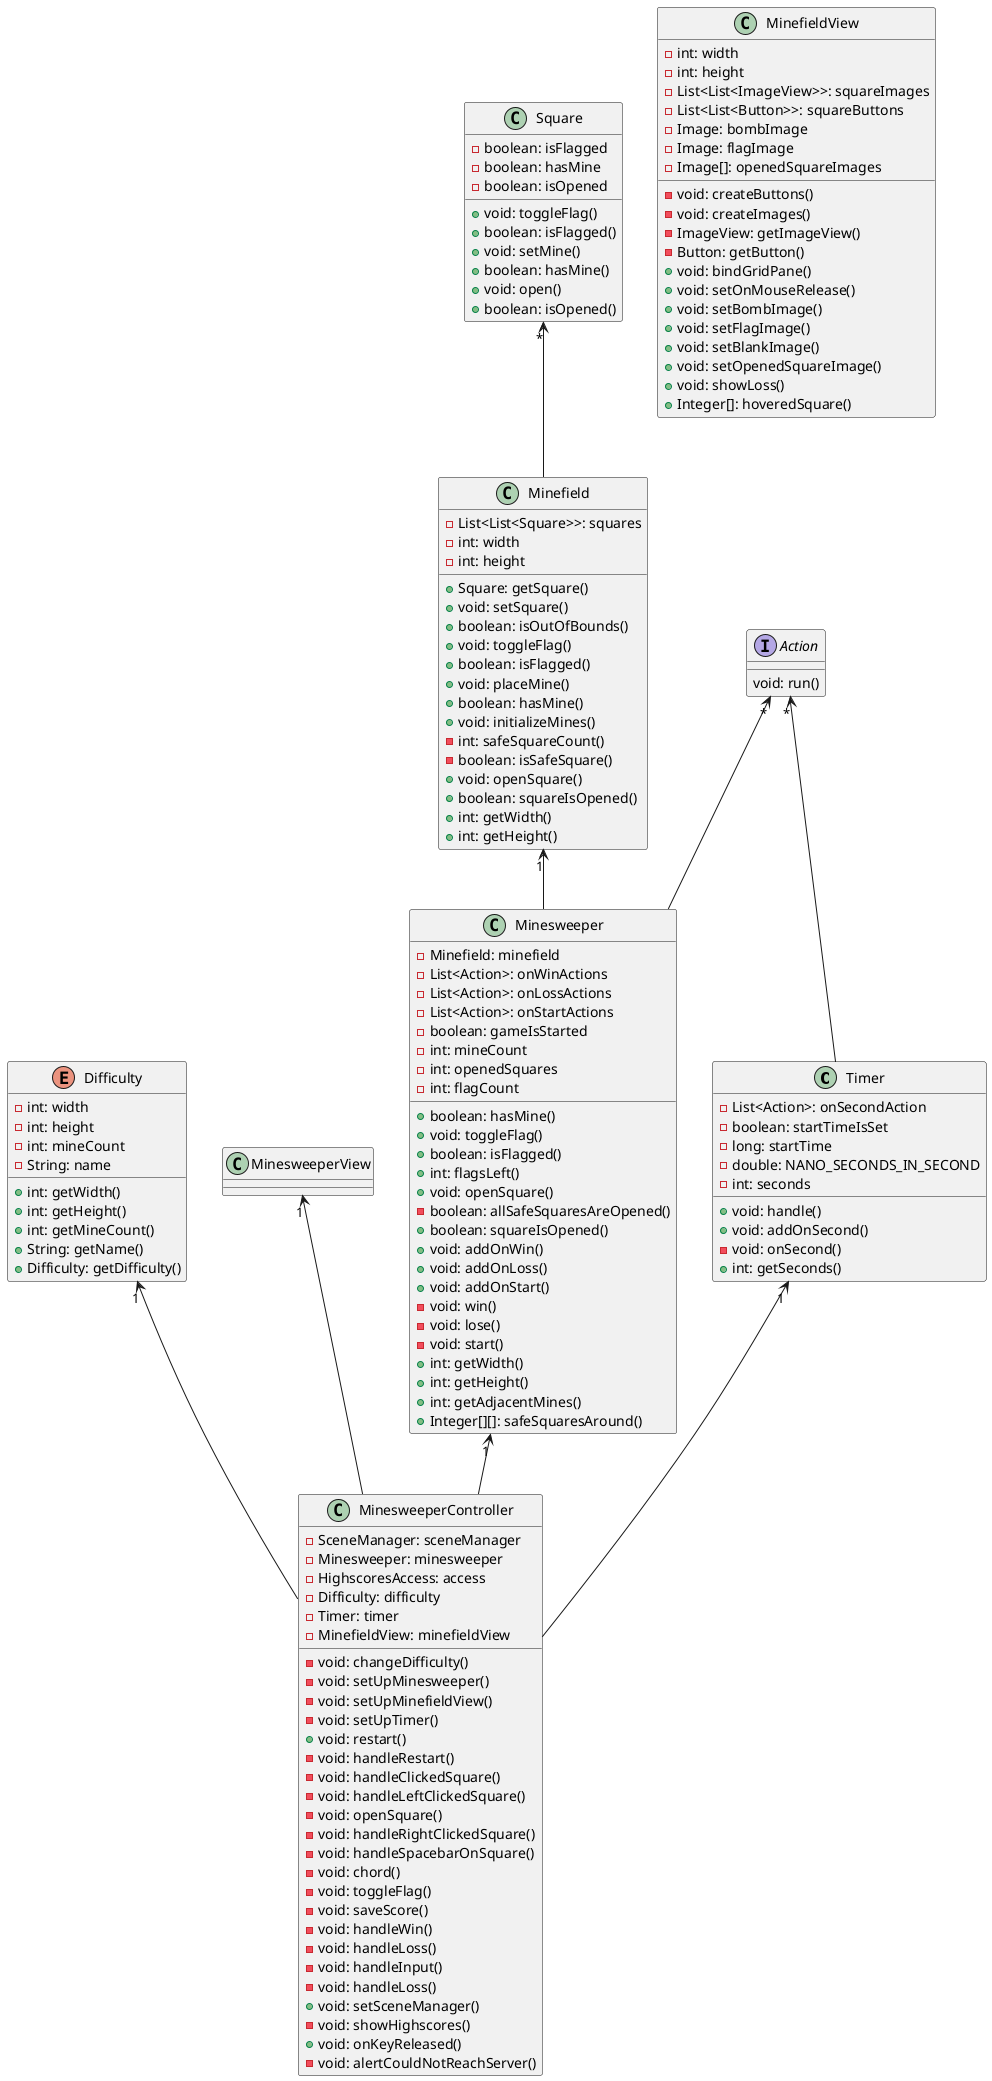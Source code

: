 @startuml classDiagram

Timer "1" <-- MinesweeperController
Difficulty "1" <-- MinesweeperController
MinesweeperView "1"<-- MinesweeperController
Minesweeper "1" <-- MinesweeperController
Minefield "1" <-- Minesweeper
Action "*" <-- Minesweeper
Action "*" <-- Timer
Square "*" <-- Minefield

class Timer {
    - List<Action>: onSecondAction
    - boolean: startTimeIsSet
    - long: startTime
    - double: NANO_SECONDS_IN_SECOND
    - int: seconds
    + void: handle()
    + void: addOnSecond()
    - void: onSecond()
    + int: getSeconds()
}

enum Difficulty {
    - int: width
    - int: height
    - int: mineCount
    - String: name
    + int: getWidth()
    + int: getHeight()
    + int: getMineCount()
    + String: getName()
    + Difficulty: getDifficulty()
}

class MinesweeperController{
    - SceneManager: sceneManager
    - Minesweeper: minesweeper
    - HighscoresAccess: access
    - Difficulty: difficulty
    - Timer: timer
    - MinefieldView: minefieldView
    - void: changeDifficulty()
    - void: setUpMinesweeper()
    - void: setUpMinefieldView()
    - void: setUpTimer()
    + void: restart()
    - void: handleRestart()
    - void: handleClickedSquare()
    - void: handleLeftClickedSquare()
    - void: openSquare()
    - void: handleRightClickedSquare()
    - void: handleSpacebarOnSquare()
    - void: chord()
    - void: toggleFlag()
    - void: saveScore()
    - void: handleWin()
    - void: handleLoss()
    - void: handleInput()
    - void: handleLoss()
    + void: setSceneManager()
    - void: showHighscores()
    + void: onKeyReleased()
    - void: alertCouldNotReachServer()
}

class MinefieldView {
    - int: width
    - int: height
    - List<List<ImageView>>: squareImages
    - List<List<Button>>: squareButtons
    - Image: bombImage
    - Image: flagImage
    - Image[]: openedSquareImages
    - void: createButtons()
    - void: createImages()
    - ImageView: getImageView()
    - Button: getButton()
    + void: bindGridPane()
    + void: setOnMouseRelease()
    + void: setBombImage()
    + void: setFlagImage()
    + void: setBlankImage()
    + void: setOpenedSquareImage()
    + void: showLoss()
    + Integer[]: hoveredSquare()
}

class Minesweeper {
    - Minefield: minefield
    - List<Action>: onWinActions
    - List<Action>: onLossActions
    - List<Action>: onStartActions
    - boolean: gameIsStarted
    - int: mineCount
    - int: openedSquares
    - int: flagCount
    + boolean: hasMine()
    + void: toggleFlag()
    + boolean: isFlagged()
    + int: flagsLeft()
    + void: openSquare()
    - boolean: allSafeSquaresAreOpened()
    + boolean: squareIsOpened()
    + void: addOnWin()
    + void: addOnLoss()
    + void: addOnStart()
    - void: win()
    - void: lose()
    - void: start()
    + int: getWidth()
    + int: getHeight()
    + int: getAdjacentMines()
    + Integer[][]: safeSquaresAround()
}

interface Action {
    void: run()
}

class Minefield {
    - List<List<Square>>: squares
    - int: width
    - int: height
    + Square: getSquare()
    + void: setSquare()
    + boolean: isOutOfBounds()
    + void: toggleFlag()
    + boolean: isFlagged()
    + void: placeMine()
    + boolean: hasMine()
    + void: initializeMines()
    - int: safeSquareCount()
    - boolean: isSafeSquare()
    + void: openSquare()
    + boolean: squareIsOpened()
    + int: getWidth()
    + int: getHeight()
}

class Square {
    - boolean: isFlagged
    - boolean: hasMine
    - boolean: isOpened
    + void: toggleFlag()
    + boolean: isFlagged()
    + void: setMine()
    + boolean: hasMine()
    + void: open()
    + boolean: isOpened()
}

@enduml
